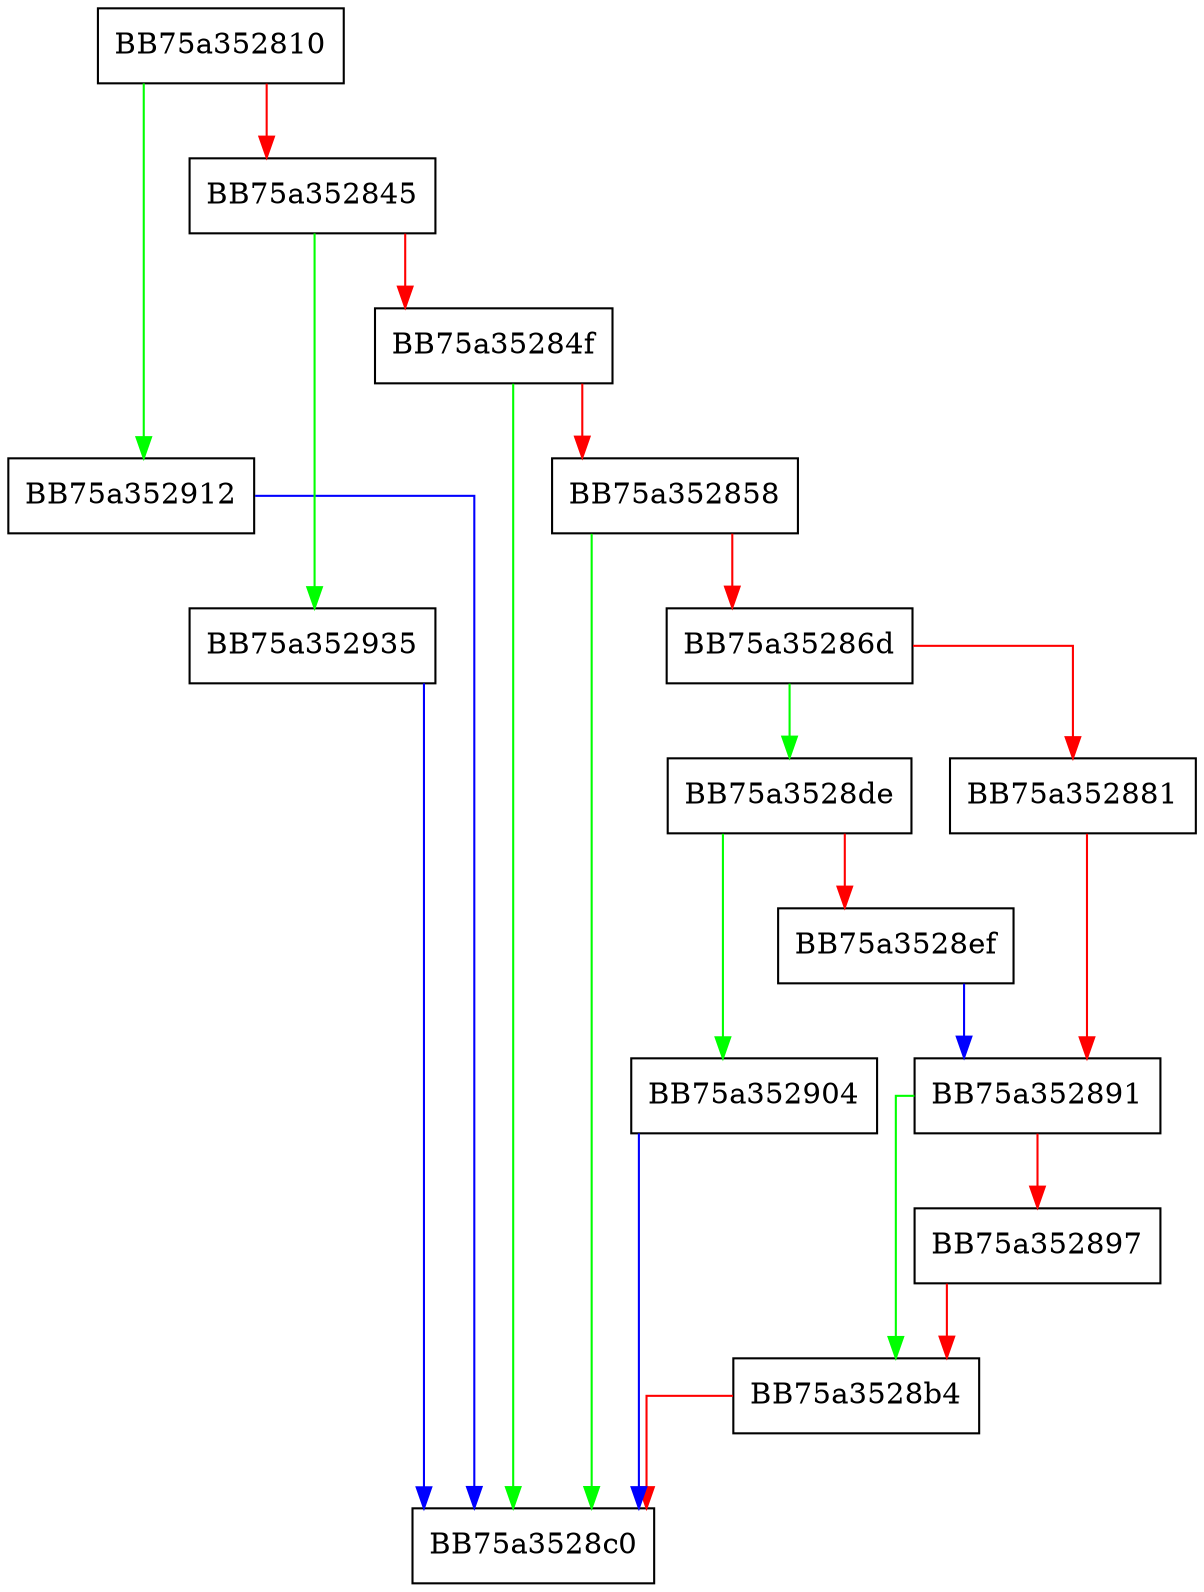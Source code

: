 digraph _cpu_extract_model {
  node [shape="box"];
  graph [splines=ortho];
  BB75a352810 -> BB75a352912 [color="green"];
  BB75a352810 -> BB75a352845 [color="red"];
  BB75a352845 -> BB75a352935 [color="green"];
  BB75a352845 -> BB75a35284f [color="red"];
  BB75a35284f -> BB75a3528c0 [color="green"];
  BB75a35284f -> BB75a352858 [color="red"];
  BB75a352858 -> BB75a3528c0 [color="green"];
  BB75a352858 -> BB75a35286d [color="red"];
  BB75a35286d -> BB75a3528de [color="green"];
  BB75a35286d -> BB75a352881 [color="red"];
  BB75a352881 -> BB75a352891 [color="red"];
  BB75a352891 -> BB75a3528b4 [color="green"];
  BB75a352891 -> BB75a352897 [color="red"];
  BB75a352897 -> BB75a3528b4 [color="red"];
  BB75a3528b4 -> BB75a3528c0 [color="red"];
  BB75a3528de -> BB75a352904 [color="green"];
  BB75a3528de -> BB75a3528ef [color="red"];
  BB75a3528ef -> BB75a352891 [color="blue"];
  BB75a352904 -> BB75a3528c0 [color="blue"];
  BB75a352912 -> BB75a3528c0 [color="blue"];
  BB75a352935 -> BB75a3528c0 [color="blue"];
}